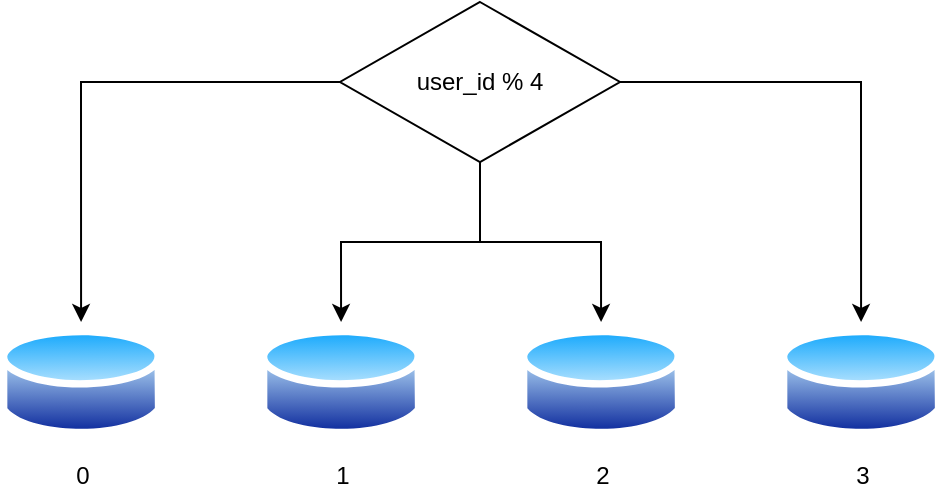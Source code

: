 <mxfile version="26.0.11">
  <diagram name="페이지-1" id="BXD_TfsY28qKhV7Vlakf">
    <mxGraphModel dx="1434" dy="772" grid="1" gridSize="10" guides="1" tooltips="1" connect="1" arrows="1" fold="1" page="1" pageScale="1" pageWidth="827" pageHeight="1169" math="0" shadow="0">
      <root>
        <mxCell id="0" />
        <mxCell id="1" parent="0" />
        <mxCell id="j_gKf9aH16y2P-dw0VpW-1" value="0" style="image;aspect=fixed;perimeter=ellipsePerimeter;html=1;align=center;shadow=0;dashed=0;spacingTop=3;image=img/lib/active_directory/database.svg;" vertex="1" parent="1">
          <mxGeometry x="160" y="320" width="81.08" height="60" as="geometry" />
        </mxCell>
        <mxCell id="j_gKf9aH16y2P-dw0VpW-2" value="1" style="image;aspect=fixed;perimeter=ellipsePerimeter;html=1;align=center;shadow=0;dashed=0;spacingTop=3;image=img/lib/active_directory/database.svg;" vertex="1" parent="1">
          <mxGeometry x="290" y="320" width="81.08" height="60" as="geometry" />
        </mxCell>
        <mxCell id="j_gKf9aH16y2P-dw0VpW-3" value="2" style="image;aspect=fixed;perimeter=ellipsePerimeter;html=1;align=center;shadow=0;dashed=0;spacingTop=3;image=img/lib/active_directory/database.svg;" vertex="1" parent="1">
          <mxGeometry x="420" y="320" width="81.08" height="60" as="geometry" />
        </mxCell>
        <mxCell id="j_gKf9aH16y2P-dw0VpW-4" value="3" style="image;aspect=fixed;perimeter=ellipsePerimeter;html=1;align=center;shadow=0;dashed=0;spacingTop=3;image=img/lib/active_directory/database.svg;" vertex="1" parent="1">
          <mxGeometry x="550" y="320" width="81.08" height="60" as="geometry" />
        </mxCell>
        <mxCell id="j_gKf9aH16y2P-dw0VpW-7" value="" style="edgeStyle=orthogonalEdgeStyle;rounded=0;orthogonalLoop=1;jettySize=auto;html=1;entryX=0.5;entryY=0;entryDx=0;entryDy=0;" edge="1" parent="1" source="j_gKf9aH16y2P-dw0VpW-5" target="j_gKf9aH16y2P-dw0VpW-4">
          <mxGeometry relative="1" as="geometry">
            <mxPoint x="620" y="200" as="targetPoint" />
          </mxGeometry>
        </mxCell>
        <mxCell id="j_gKf9aH16y2P-dw0VpW-9" value="" style="edgeStyle=orthogonalEdgeStyle;rounded=0;orthogonalLoop=1;jettySize=auto;html=1;entryX=0.5;entryY=0;entryDx=0;entryDy=0;" edge="1" parent="1" source="j_gKf9aH16y2P-dw0VpW-5" target="j_gKf9aH16y2P-dw0VpW-1">
          <mxGeometry relative="1" as="geometry">
            <mxPoint x="180" y="200" as="targetPoint" />
          </mxGeometry>
        </mxCell>
        <mxCell id="j_gKf9aH16y2P-dw0VpW-10" value="" style="edgeStyle=orthogonalEdgeStyle;rounded=0;orthogonalLoop=1;jettySize=auto;html=1;entryX=0.5;entryY=0;entryDx=0;entryDy=0;" edge="1" parent="1" source="j_gKf9aH16y2P-dw0VpW-5" target="j_gKf9aH16y2P-dw0VpW-2">
          <mxGeometry relative="1" as="geometry" />
        </mxCell>
        <mxCell id="j_gKf9aH16y2P-dw0VpW-5" value="user_id % 4" style="rhombus;whiteSpace=wrap;html=1;" vertex="1" parent="1">
          <mxGeometry x="330" y="160" width="140" height="80" as="geometry" />
        </mxCell>
        <mxCell id="j_gKf9aH16y2P-dw0VpW-11" value="" style="edgeStyle=orthogonalEdgeStyle;rounded=0;orthogonalLoop=1;jettySize=auto;html=1;entryX=0.5;entryY=0;entryDx=0;entryDy=0;exitX=0.5;exitY=1;exitDx=0;exitDy=0;" edge="1" parent="1" source="j_gKf9aH16y2P-dw0VpW-5" target="j_gKf9aH16y2P-dw0VpW-3">
          <mxGeometry relative="1" as="geometry">
            <mxPoint x="410" y="250" as="sourcePoint" />
            <mxPoint x="341" y="330" as="targetPoint" />
          </mxGeometry>
        </mxCell>
      </root>
    </mxGraphModel>
  </diagram>
</mxfile>
